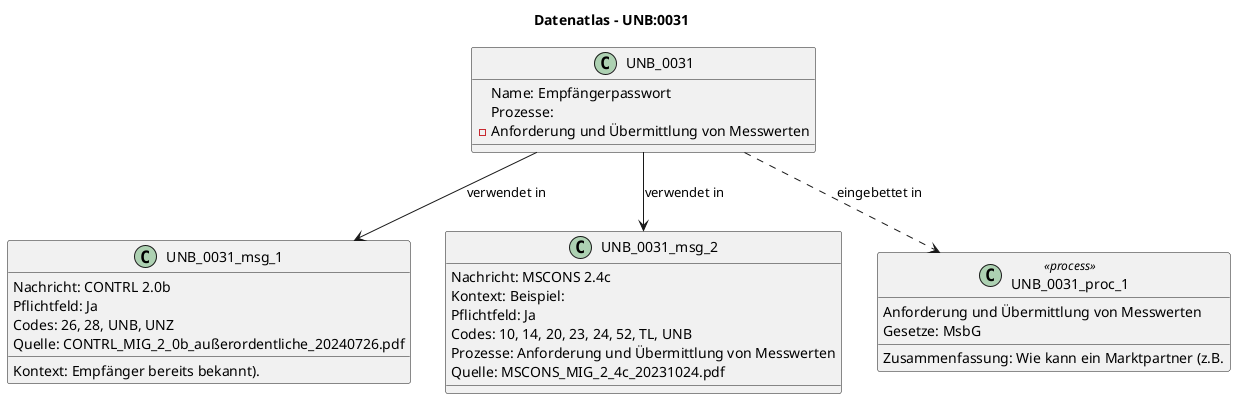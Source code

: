 @startuml
title Datenatlas – UNB:0031
class UNB_0031 {
  Name: Empfängerpasswort
  Prozesse:
    - Anforderung und Übermittlung von Messwerten
}
class UNB_0031_msg_1 {
  Nachricht: CONTRL 2.0b
  Kontext: Empfänger bereits bekannt).
  Pflichtfeld: Ja
  Codes: 26, 28, UNB, UNZ
  Quelle: CONTRL_MIG_2_0b_außerordentliche_20240726.pdf
}
UNB_0031 --> UNB_0031_msg_1 : verwendet in
class UNB_0031_msg_2 {
  Nachricht: MSCONS 2.4c
  Kontext: Beispiel:
  Pflichtfeld: Ja
  Codes: 10, 14, 20, 23, 24, 52, TL, UNB
  Prozesse: Anforderung und Übermittlung von Messwerten
  Quelle: MSCONS_MIG_2_4c_20231024.pdf
}
UNB_0031 --> UNB_0031_msg_2 : verwendet in
class UNB_0031_proc_1 <<process>> {
  Anforderung und Übermittlung von Messwerten
  Gesetze: MsbG
  Zusammenfassung: Wie kann ein Marktpartner (z.B.
}
UNB_0031 ..> UNB_0031_proc_1 : eingebettet in
@enduml